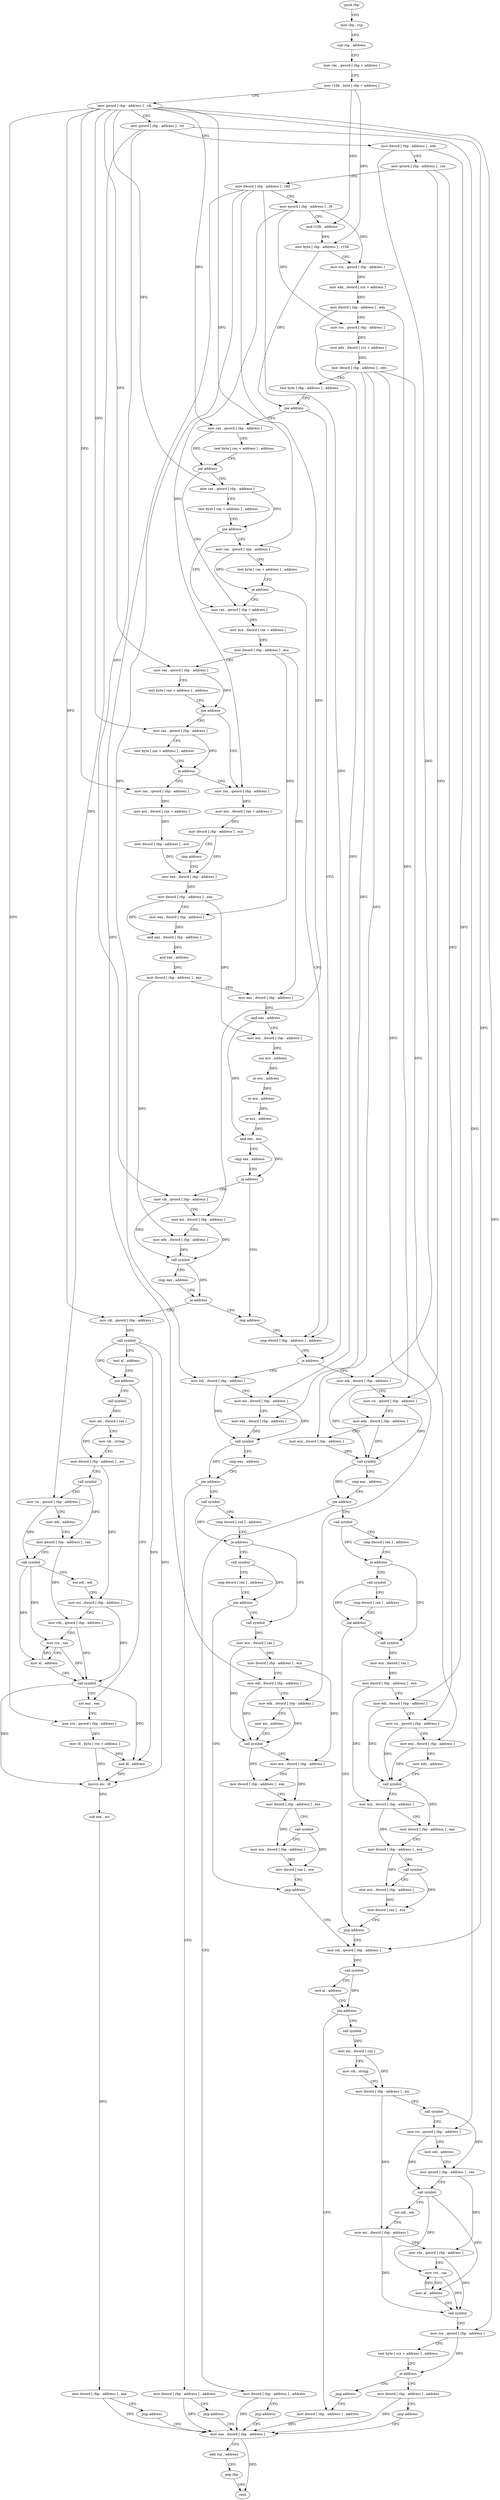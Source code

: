 digraph "func" {
"4237984" [label = "push rbp" ]
"4237985" [label = "mov rbp , rsp" ]
"4237988" [label = "sub rsp , address" ]
"4237995" [label = "mov rax , qword [ rbp + address ]" ]
"4237999" [label = "mov r10b , byte [ rbp + address ]" ]
"4238003" [label = "mov qword [ rbp - address ] , rdi" ]
"4238007" [label = "mov qword [ rbp - address ] , rsi" ]
"4238011" [label = "mov dword [ rbp - address ] , edx" ]
"4238014" [label = "mov qword [ rbp - address ] , rcx" ]
"4238018" [label = "mov dword [ rbp - address ] , r8d" ]
"4238022" [label = "mov qword [ rbp - address ] , r9" ]
"4238026" [label = "and r10b , address" ]
"4238030" [label = "mov byte [ rbp - address ] , r10b" ]
"4238034" [label = "mov rcx , qword [ rbp - address ]" ]
"4238038" [label = "mov edx , dword [ rcx + address ]" ]
"4238041" [label = "mov dword [ rbp - address ] , edx" ]
"4238044" [label = "mov rcx , qword [ rbp - address ]" ]
"4238048" [label = "mov edx , dword [ rcx + address ]" ]
"4238051" [label = "mov dword [ rbp - address ] , edx" ]
"4238054" [label = "test byte [ rbp - address ] , address" ]
"4238058" [label = "jne address" ]
"4238365" [label = "cmp dword [ rbp - address ] , address" ]
"4238064" [label = "mov rax , qword [ rbp - address ]" ]
"4238369" [label = "je address" ]
"4238488" [label = "mov edi , dword [ rbp - address ]" ]
"4238375" [label = "mov edi , dword [ rbp - address ]" ]
"4238068" [label = "test byte [ rax + address ] , address" ]
"4238072" [label = "jne address" ]
"4238106" [label = "mov rax , qword [ rbp + address ]" ]
"4238078" [label = "mov rax , qword [ rbp - address ]" ]
"4238491" [label = "mov rsi , qword [ rbp - address ]" ]
"4238495" [label = "mov edx , dword [ rbp - address ]" ]
"4238498" [label = "mov ecx , dword [ rbp - address ]" ]
"4238501" [label = "call symbol" ]
"4238506" [label = "cmp eax , address" ]
"4238509" [label = "jne address" ]
"4238527" [label = "call symbol" ]
"4238515" [label = "mov dword [ rbp - address ] , address" ]
"4238378" [label = "mov esi , dword [ rbp - address ]" ]
"4238381" [label = "mov edx , dword [ rbp - address ]" ]
"4238384" [label = "call symbol" ]
"4238389" [label = "cmp eax , address" ]
"4238392" [label = "jne address" ]
"4238410" [label = "call symbol" ]
"4238398" [label = "mov dword [ rbp - address ] , address" ]
"4238110" [label = "mov ecx , dword [ rax + address ]" ]
"4238113" [label = "mov dword [ rbp - address ] , ecx" ]
"4238116" [label = "mov rax , qword [ rbp - address ]" ]
"4238120" [label = "test byte [ rax + address ] , address" ]
"4238124" [label = "jne address" ]
"4238144" [label = "mov rax , qword [ rbp - address ]" ]
"4238130" [label = "mov rax , qword [ rbp - address ]" ]
"4238082" [label = "test byte [ rax + address ] , address" ]
"4238086" [label = "jne address" ]
"4238092" [label = "mov rax , qword [ rbp - address ]" ]
"4238532" [label = "cmp dword [ rax ] , address" ]
"4238535" [label = "je address" ]
"4238555" [label = "call symbol" ]
"4238541" [label = "call symbol" ]
"4238522" [label = "jmp address" ]
"4238732" [label = "mov eax , dword [ rbp - address ]" ]
"4238415" [label = "cmp dword [ rax ] , address" ]
"4238418" [label = "je address" ]
"4238438" [label = "call symbol" ]
"4238424" [label = "call symbol" ]
"4238405" [label = "jmp address" ]
"4238148" [label = "mov ecx , dword [ rax + address ]" ]
"4238151" [label = "mov dword [ rbp - address ] , ecx" ]
"4238154" [label = "jmp address" ]
"4238169" [label = "mov eax , dword [ rbp - address ]" ]
"4238134" [label = "test byte [ rax + address ] , address" ]
"4238138" [label = "je address" ]
"4238159" [label = "mov rax , qword [ rbp - address ]" ]
"4238096" [label = "test byte [ rax + address ] , address" ]
"4238100" [label = "je address" ]
"4238560" [label = "mov ecx , dword [ rax ]" ]
"4238562" [label = "mov dword [ rbp - address ] , ecx" ]
"4238565" [label = "mov edi , dword [ rbp - address ]" ]
"4238568" [label = "mov rsi , qword [ rbp - address ]" ]
"4238572" [label = "mov ecx , dword [ rbp - address ]" ]
"4238575" [label = "mov edx , address" ]
"4238580" [label = "call symbol" ]
"4238585" [label = "mov ecx , dword [ rbp - address ]" ]
"4238588" [label = "mov dword [ rbp - address ] , eax" ]
"4238591" [label = "mov dword [ rbp - address ] , ecx" ]
"4238594" [label = "call symbol" ]
"4238599" [label = "mov ecx , dword [ rbp - address ]" ]
"4238602" [label = "mov dword [ rax ] , ecx" ]
"4238604" [label = "jmp address" ]
"4238546" [label = "cmp dword [ rax ] , address" ]
"4238549" [label = "jne address" ]
"4238735" [label = "add rsp , address" ]
"4238742" [label = "pop rbp" ]
"4238743" [label = "retn" ]
"4238443" [label = "mov ecx , dword [ rax ]" ]
"4238445" [label = "mov dword [ rbp - address ] , ecx" ]
"4238448" [label = "mov edi , dword [ rbp - address ]" ]
"4238451" [label = "mov edx , dword [ rbp - address ]" ]
"4238454" [label = "mov esi , address" ]
"4238459" [label = "call symbol" ]
"4238464" [label = "mov ecx , dword [ rbp - address ]" ]
"4238467" [label = "mov dword [ rbp - address ] , eax" ]
"4238470" [label = "mov dword [ rbp - address ] , ecx" ]
"4238473" [label = "call symbol" ]
"4238478" [label = "mov ecx , dword [ rbp - address ]" ]
"4238481" [label = "mov dword [ rax ] , ecx" ]
"4238483" [label = "jmp address" ]
"4238429" [label = "cmp dword [ rax ] , address" ]
"4238432" [label = "jne address" ]
"4238172" [label = "mov dword [ rbp - address ] , eax" ]
"4238175" [label = "mov eax , dword [ rbp - address ]" ]
"4238178" [label = "and eax , dword [ rbp - address ]" ]
"4238181" [label = "and eax , address" ]
"4238186" [label = "mov dword [ rbp - address ] , eax" ]
"4238189" [label = "mov eax , dword [ rbp - address ]" ]
"4238192" [label = "and eax , address" ]
"4238197" [label = "mov ecx , dword [ rbp - address ]" ]
"4238200" [label = "xor ecx , address" ]
"4238203" [label = "or ecx , address" ]
"4238209" [label = "or ecx , address" ]
"4238215" [label = "or ecx , address" ]
"4238221" [label = "and eax , ecx" ]
"4238223" [label = "cmp eax , address" ]
"4238226" [label = "je address" ]
"4238360" [label = "jmp address" ]
"4238232" [label = "mov rdi , qword [ rbp - address ]" ]
"4238163" [label = "mov ecx , dword [ rax + address ]" ]
"4238166" [label = "mov dword [ rbp - address ] , ecx" ]
"4238609" [label = "mov rdi , qword [ rbp - address ]" ]
"4238613" [label = "call symbol" ]
"4238618" [label = "test al , address" ]
"4238620" [label = "jne address" ]
"4238725" [label = "mov dword [ rbp - address ] , address" ]
"4238626" [label = "call symbol" ]
"4238236" [label = "mov esi , dword [ rbp - address ]" ]
"4238239" [label = "mov edx , dword [ rbp - address ]" ]
"4238242" [label = "call symbol" ]
"4238247" [label = "cmp eax , address" ]
"4238250" [label = "je address" ]
"4238256" [label = "mov rdi , qword [ rbp - address ]" ]
"4238631" [label = "mov esi , dword [ rax ]" ]
"4238633" [label = "mov rdi , string" ]
"4238643" [label = "mov dword [ rbp - address ] , esi" ]
"4238646" [label = "call symbol" ]
"4238651" [label = "mov rsi , qword [ rbp - address ]" ]
"4238655" [label = "mov edi , address" ]
"4238660" [label = "mov qword [ rbp - address ] , rax" ]
"4238667" [label = "call symbol" ]
"4238672" [label = "xor edi , edi" ]
"4238674" [label = "mov esi , dword [ rbp - address ]" ]
"4238677" [label = "mov rdx , qword [ rbp - address ]" ]
"4238684" [label = "mov rcx , rax" ]
"4238687" [label = "mov al , address" ]
"4238689" [label = "call symbol" ]
"4238694" [label = "mov rcx , qword [ rbp - address ]" ]
"4238698" [label = "test byte [ rcx + address ] , address" ]
"4238702" [label = "je address" ]
"4238720" [label = "jmp address" ]
"4238708" [label = "mov dword [ rbp - address ] , address" ]
"4238260" [label = "call symbol" ]
"4238265" [label = "test al , address" ]
"4238267" [label = "jne address" ]
"4238335" [label = "xor eax , eax" ]
"4238273" [label = "call symbol" ]
"4238715" [label = "jmp address" ]
"4238337" [label = "mov rcx , qword [ rbp - address ]" ]
"4238341" [label = "mov dl , byte [ rcx + address ]" ]
"4238344" [label = "and dl , address" ]
"4238347" [label = "movzx esi , dl" ]
"4238350" [label = "sub eax , esi" ]
"4238352" [label = "mov dword [ rbp - address ] , eax" ]
"4238355" [label = "jmp address" ]
"4238278" [label = "mov esi , dword [ rax ]" ]
"4238280" [label = "mov rdi , string" ]
"4238290" [label = "mov dword [ rbp - address ] , esi" ]
"4238293" [label = "call symbol" ]
"4238298" [label = "mov rsi , qword [ rbp - address ]" ]
"4238302" [label = "mov edi , address" ]
"4238307" [label = "mov qword [ rbp - address ] , rax" ]
"4238311" [label = "call symbol" ]
"4238316" [label = "xor edi , edi" ]
"4238318" [label = "mov esi , dword [ rbp - address ]" ]
"4238321" [label = "mov rdx , qword [ rbp - address ]" ]
"4238325" [label = "mov rcx , rax" ]
"4238328" [label = "mov al , address" ]
"4238330" [label = "call symbol" ]
"4237984" -> "4237985" [ label = "CFG" ]
"4237985" -> "4237988" [ label = "CFG" ]
"4237988" -> "4237995" [ label = "CFG" ]
"4237995" -> "4237999" [ label = "CFG" ]
"4237999" -> "4238003" [ label = "CFG" ]
"4237999" -> "4238026" [ label = "DFG" ]
"4237999" -> "4238030" [ label = "DFG" ]
"4238003" -> "4238007" [ label = "CFG" ]
"4238003" -> "4238064" [ label = "DFG" ]
"4238003" -> "4238116" [ label = "DFG" ]
"4238003" -> "4238078" [ label = "DFG" ]
"4238003" -> "4238130" [ label = "DFG" ]
"4238003" -> "4238092" [ label = "DFG" ]
"4238003" -> "4238159" [ label = "DFG" ]
"4238003" -> "4238609" [ label = "DFG" ]
"4238003" -> "4238256" [ label = "DFG" ]
"4238003" -> "4238694" [ label = "DFG" ]
"4238003" -> "4238337" [ label = "DFG" ]
"4238007" -> "4238011" [ label = "CFG" ]
"4238007" -> "4238232" [ label = "DFG" ]
"4238007" -> "4238651" [ label = "DFG" ]
"4238007" -> "4238298" [ label = "DFG" ]
"4238011" -> "4238014" [ label = "CFG" ]
"4238011" -> "4238488" [ label = "DFG" ]
"4238011" -> "4238565" [ label = "DFG" ]
"4238014" -> "4238018" [ label = "CFG" ]
"4238014" -> "4238491" [ label = "DFG" ]
"4238014" -> "4238568" [ label = "DFG" ]
"4238018" -> "4238022" [ label = "CFG" ]
"4238018" -> "4238369" [ label = "DFG" ]
"4238018" -> "4238375" [ label = "DFG" ]
"4238018" -> "4238448" [ label = "DFG" ]
"4238018" -> "4238236" [ label = "DFG" ]
"4238022" -> "4238026" [ label = "CFG" ]
"4238022" -> "4238034" [ label = "DFG" ]
"4238022" -> "4238044" [ label = "DFG" ]
"4238022" -> "4238144" [ label = "DFG" ]
"4238026" -> "4238030" [ label = "DFG" ]
"4238030" -> "4238034" [ label = "CFG" ]
"4238030" -> "4238058" [ label = "DFG" ]
"4238034" -> "4238038" [ label = "DFG" ]
"4238038" -> "4238041" [ label = "DFG" ]
"4238041" -> "4238044" [ label = "CFG" ]
"4238041" -> "4238495" [ label = "DFG" ]
"4238041" -> "4238378" [ label = "DFG" ]
"4238044" -> "4238048" [ label = "DFG" ]
"4238048" -> "4238051" [ label = "DFG" ]
"4238051" -> "4238054" [ label = "CFG" ]
"4238051" -> "4238498" [ label = "DFG" ]
"4238051" -> "4238381" [ label = "DFG" ]
"4238051" -> "4238572" [ label = "DFG" ]
"4238051" -> "4238451" [ label = "DFG" ]
"4238054" -> "4238058" [ label = "CFG" ]
"4238058" -> "4238365" [ label = "CFG" ]
"4238058" -> "4238064" [ label = "CFG" ]
"4238365" -> "4238369" [ label = "CFG" ]
"4238064" -> "4238068" [ label = "CFG" ]
"4238064" -> "4238072" [ label = "DFG" ]
"4238369" -> "4238488" [ label = "CFG" ]
"4238369" -> "4238375" [ label = "CFG" ]
"4238488" -> "4238491" [ label = "CFG" ]
"4238488" -> "4238501" [ label = "DFG" ]
"4238375" -> "4238378" [ label = "CFG" ]
"4238375" -> "4238384" [ label = "DFG" ]
"4238068" -> "4238072" [ label = "CFG" ]
"4238072" -> "4238106" [ label = "CFG" ]
"4238072" -> "4238078" [ label = "CFG" ]
"4238106" -> "4238110" [ label = "DFG" ]
"4238078" -> "4238082" [ label = "CFG" ]
"4238078" -> "4238086" [ label = "DFG" ]
"4238491" -> "4238495" [ label = "CFG" ]
"4238491" -> "4238501" [ label = "DFG" ]
"4238495" -> "4238498" [ label = "CFG" ]
"4238495" -> "4238501" [ label = "DFG" ]
"4238498" -> "4238501" [ label = "DFG" ]
"4238501" -> "4238506" [ label = "CFG" ]
"4238501" -> "4238509" [ label = "DFG" ]
"4238506" -> "4238509" [ label = "CFG" ]
"4238509" -> "4238527" [ label = "CFG" ]
"4238509" -> "4238515" [ label = "CFG" ]
"4238527" -> "4238532" [ label = "CFG" ]
"4238527" -> "4238535" [ label = "DFG" ]
"4238515" -> "4238522" [ label = "CFG" ]
"4238515" -> "4238732" [ label = "DFG" ]
"4238378" -> "4238381" [ label = "CFG" ]
"4238378" -> "4238384" [ label = "DFG" ]
"4238381" -> "4238384" [ label = "DFG" ]
"4238384" -> "4238389" [ label = "CFG" ]
"4238384" -> "4238392" [ label = "DFG" ]
"4238389" -> "4238392" [ label = "CFG" ]
"4238392" -> "4238410" [ label = "CFG" ]
"4238392" -> "4238398" [ label = "CFG" ]
"4238410" -> "4238415" [ label = "CFG" ]
"4238410" -> "4238418" [ label = "DFG" ]
"4238398" -> "4238405" [ label = "CFG" ]
"4238398" -> "4238732" [ label = "DFG" ]
"4238110" -> "4238113" [ label = "DFG" ]
"4238113" -> "4238116" [ label = "CFG" ]
"4238113" -> "4238175" [ label = "DFG" ]
"4238113" -> "4238189" [ label = "DFG" ]
"4238116" -> "4238120" [ label = "CFG" ]
"4238116" -> "4238124" [ label = "DFG" ]
"4238120" -> "4238124" [ label = "CFG" ]
"4238124" -> "4238144" [ label = "CFG" ]
"4238124" -> "4238130" [ label = "CFG" ]
"4238144" -> "4238148" [ label = "DFG" ]
"4238130" -> "4238134" [ label = "CFG" ]
"4238130" -> "4238138" [ label = "DFG" ]
"4238082" -> "4238086" [ label = "CFG" ]
"4238086" -> "4238106" [ label = "CFG" ]
"4238086" -> "4238092" [ label = "CFG" ]
"4238092" -> "4238096" [ label = "CFG" ]
"4238092" -> "4238100" [ label = "DFG" ]
"4238532" -> "4238535" [ label = "CFG" ]
"4238535" -> "4238555" [ label = "CFG" ]
"4238535" -> "4238541" [ label = "CFG" ]
"4238555" -> "4238560" [ label = "DFG" ]
"4238541" -> "4238546" [ label = "CFG" ]
"4238541" -> "4238549" [ label = "DFG" ]
"4238522" -> "4238732" [ label = "CFG" ]
"4238732" -> "4238735" [ label = "CFG" ]
"4238732" -> "4238743" [ label = "DFG" ]
"4238415" -> "4238418" [ label = "CFG" ]
"4238418" -> "4238438" [ label = "CFG" ]
"4238418" -> "4238424" [ label = "CFG" ]
"4238438" -> "4238443" [ label = "DFG" ]
"4238424" -> "4238429" [ label = "CFG" ]
"4238424" -> "4238432" [ label = "DFG" ]
"4238405" -> "4238732" [ label = "CFG" ]
"4238148" -> "4238151" [ label = "DFG" ]
"4238151" -> "4238154" [ label = "CFG" ]
"4238151" -> "4238169" [ label = "DFG" ]
"4238154" -> "4238169" [ label = "CFG" ]
"4238169" -> "4238172" [ label = "DFG" ]
"4238134" -> "4238138" [ label = "CFG" ]
"4238138" -> "4238159" [ label = "CFG" ]
"4238138" -> "4238144" [ label = "CFG" ]
"4238159" -> "4238163" [ label = "DFG" ]
"4238096" -> "4238100" [ label = "CFG" ]
"4238100" -> "4238365" [ label = "CFG" ]
"4238100" -> "4238106" [ label = "CFG" ]
"4238560" -> "4238562" [ label = "DFG" ]
"4238562" -> "4238565" [ label = "CFG" ]
"4238562" -> "4238585" [ label = "DFG" ]
"4238565" -> "4238568" [ label = "CFG" ]
"4238565" -> "4238580" [ label = "DFG" ]
"4238568" -> "4238572" [ label = "CFG" ]
"4238568" -> "4238580" [ label = "DFG" ]
"4238572" -> "4238575" [ label = "CFG" ]
"4238572" -> "4238580" [ label = "DFG" ]
"4238575" -> "4238580" [ label = "CFG" ]
"4238580" -> "4238585" [ label = "CFG" ]
"4238580" -> "4238588" [ label = "DFG" ]
"4238585" -> "4238588" [ label = "CFG" ]
"4238585" -> "4238591" [ label = "DFG" ]
"4238588" -> "4238591" [ label = "CFG" ]
"4238591" -> "4238594" [ label = "CFG" ]
"4238591" -> "4238599" [ label = "DFG" ]
"4238594" -> "4238599" [ label = "CFG" ]
"4238594" -> "4238602" [ label = "DFG" ]
"4238599" -> "4238602" [ label = "DFG" ]
"4238602" -> "4238604" [ label = "CFG" ]
"4238604" -> "4238609" [ label = "CFG" ]
"4238546" -> "4238549" [ label = "CFG" ]
"4238549" -> "4238604" [ label = "CFG" ]
"4238549" -> "4238555" [ label = "CFG" ]
"4238735" -> "4238742" [ label = "CFG" ]
"4238742" -> "4238743" [ label = "CFG" ]
"4238443" -> "4238445" [ label = "DFG" ]
"4238443" -> "4238459" [ label = "DFG" ]
"4238445" -> "4238448" [ label = "CFG" ]
"4238445" -> "4238464" [ label = "DFG" ]
"4238448" -> "4238451" [ label = "CFG" ]
"4238448" -> "4238459" [ label = "DFG" ]
"4238451" -> "4238454" [ label = "CFG" ]
"4238451" -> "4238459" [ label = "DFG" ]
"4238454" -> "4238459" [ label = "CFG" ]
"4238459" -> "4238464" [ label = "CFG" ]
"4238459" -> "4238467" [ label = "DFG" ]
"4238464" -> "4238467" [ label = "CFG" ]
"4238464" -> "4238470" [ label = "DFG" ]
"4238467" -> "4238470" [ label = "CFG" ]
"4238470" -> "4238473" [ label = "CFG" ]
"4238470" -> "4238478" [ label = "DFG" ]
"4238473" -> "4238478" [ label = "CFG" ]
"4238473" -> "4238481" [ label = "DFG" ]
"4238478" -> "4238481" [ label = "DFG" ]
"4238481" -> "4238483" [ label = "CFG" ]
"4238483" -> "4238609" [ label = "CFG" ]
"4238429" -> "4238432" [ label = "CFG" ]
"4238432" -> "4238483" [ label = "CFG" ]
"4238432" -> "4238438" [ label = "CFG" ]
"4238172" -> "4238175" [ label = "CFG" ]
"4238172" -> "4238178" [ label = "DFG" ]
"4238172" -> "4238197" [ label = "DFG" ]
"4238175" -> "4238178" [ label = "DFG" ]
"4238178" -> "4238181" [ label = "DFG" ]
"4238181" -> "4238186" [ label = "DFG" ]
"4238186" -> "4238189" [ label = "CFG" ]
"4238186" -> "4238239" [ label = "DFG" ]
"4238189" -> "4238192" [ label = "DFG" ]
"4238192" -> "4238197" [ label = "CFG" ]
"4238192" -> "4238221" [ label = "DFG" ]
"4238197" -> "4238200" [ label = "DFG" ]
"4238200" -> "4238203" [ label = "DFG" ]
"4238203" -> "4238209" [ label = "DFG" ]
"4238209" -> "4238215" [ label = "DFG" ]
"4238215" -> "4238221" [ label = "DFG" ]
"4238221" -> "4238223" [ label = "CFG" ]
"4238221" -> "4238226" [ label = "DFG" ]
"4238223" -> "4238226" [ label = "CFG" ]
"4238226" -> "4238360" [ label = "CFG" ]
"4238226" -> "4238232" [ label = "CFG" ]
"4238360" -> "4238365" [ label = "CFG" ]
"4238232" -> "4238236" [ label = "CFG" ]
"4238232" -> "4238242" [ label = "DFG" ]
"4238163" -> "4238166" [ label = "DFG" ]
"4238166" -> "4238169" [ label = "DFG" ]
"4238609" -> "4238613" [ label = "DFG" ]
"4238613" -> "4238618" [ label = "CFG" ]
"4238613" -> "4238620" [ label = "DFG" ]
"4238618" -> "4238620" [ label = "CFG" ]
"4238620" -> "4238725" [ label = "CFG" ]
"4238620" -> "4238626" [ label = "CFG" ]
"4238725" -> "4238732" [ label = "DFG" ]
"4238626" -> "4238631" [ label = "DFG" ]
"4238236" -> "4238239" [ label = "CFG" ]
"4238236" -> "4238242" [ label = "DFG" ]
"4238239" -> "4238242" [ label = "DFG" ]
"4238242" -> "4238247" [ label = "CFG" ]
"4238242" -> "4238250" [ label = "DFG" ]
"4238247" -> "4238250" [ label = "CFG" ]
"4238250" -> "4238360" [ label = "CFG" ]
"4238250" -> "4238256" [ label = "CFG" ]
"4238256" -> "4238260" [ label = "DFG" ]
"4238631" -> "4238633" [ label = "CFG" ]
"4238631" -> "4238643" [ label = "DFG" ]
"4238633" -> "4238643" [ label = "CFG" ]
"4238643" -> "4238646" [ label = "CFG" ]
"4238643" -> "4238674" [ label = "DFG" ]
"4238646" -> "4238651" [ label = "CFG" ]
"4238646" -> "4238660" [ label = "DFG" ]
"4238651" -> "4238655" [ label = "CFG" ]
"4238651" -> "4238667" [ label = "DFG" ]
"4238655" -> "4238660" [ label = "CFG" ]
"4238660" -> "4238667" [ label = "CFG" ]
"4238660" -> "4238677" [ label = "DFG" ]
"4238667" -> "4238672" [ label = "CFG" ]
"4238667" -> "4238684" [ label = "DFG" ]
"4238667" -> "4238687" [ label = "DFG" ]
"4238672" -> "4238674" [ label = "CFG" ]
"4238674" -> "4238677" [ label = "CFG" ]
"4238674" -> "4238689" [ label = "DFG" ]
"4238677" -> "4238684" [ label = "CFG" ]
"4238677" -> "4238689" [ label = "DFG" ]
"4238684" -> "4238687" [ label = "CFG" ]
"4238684" -> "4238689" [ label = "DFG" ]
"4238687" -> "4238689" [ label = "CFG" ]
"4238687" -> "4238684" [ label = "DFG" ]
"4238689" -> "4238694" [ label = "CFG" ]
"4238694" -> "4238698" [ label = "CFG" ]
"4238694" -> "4238702" [ label = "DFG" ]
"4238698" -> "4238702" [ label = "CFG" ]
"4238702" -> "4238720" [ label = "CFG" ]
"4238702" -> "4238708" [ label = "CFG" ]
"4238720" -> "4238725" [ label = "CFG" ]
"4238708" -> "4238715" [ label = "CFG" ]
"4238708" -> "4238732" [ label = "DFG" ]
"4238260" -> "4238265" [ label = "CFG" ]
"4238260" -> "4238267" [ label = "DFG" ]
"4238260" -> "4238344" [ label = "DFG" ]
"4238260" -> "4238347" [ label = "DFG" ]
"4238265" -> "4238267" [ label = "CFG" ]
"4238267" -> "4238335" [ label = "CFG" ]
"4238267" -> "4238273" [ label = "CFG" ]
"4238335" -> "4238337" [ label = "CFG" ]
"4238273" -> "4238278" [ label = "DFG" ]
"4238715" -> "4238732" [ label = "CFG" ]
"4238337" -> "4238341" [ label = "DFG" ]
"4238341" -> "4238344" [ label = "DFG" ]
"4238341" -> "4238347" [ label = "DFG" ]
"4238344" -> "4238347" [ label = "DFG" ]
"4238347" -> "4238350" [ label = "DFG" ]
"4238350" -> "4238352" [ label = "DFG" ]
"4238352" -> "4238355" [ label = "CFG" ]
"4238352" -> "4238732" [ label = "DFG" ]
"4238355" -> "4238732" [ label = "CFG" ]
"4238278" -> "4238280" [ label = "CFG" ]
"4238278" -> "4238290" [ label = "DFG" ]
"4238280" -> "4238290" [ label = "CFG" ]
"4238290" -> "4238293" [ label = "CFG" ]
"4238290" -> "4238318" [ label = "DFG" ]
"4238293" -> "4238298" [ label = "CFG" ]
"4238293" -> "4238307" [ label = "DFG" ]
"4238298" -> "4238302" [ label = "CFG" ]
"4238298" -> "4238311" [ label = "DFG" ]
"4238302" -> "4238307" [ label = "CFG" ]
"4238307" -> "4238311" [ label = "CFG" ]
"4238307" -> "4238321" [ label = "DFG" ]
"4238311" -> "4238316" [ label = "CFG" ]
"4238311" -> "4238325" [ label = "DFG" ]
"4238311" -> "4238328" [ label = "DFG" ]
"4238316" -> "4238318" [ label = "CFG" ]
"4238318" -> "4238321" [ label = "CFG" ]
"4238318" -> "4238330" [ label = "DFG" ]
"4238321" -> "4238325" [ label = "CFG" ]
"4238321" -> "4238330" [ label = "DFG" ]
"4238325" -> "4238328" [ label = "CFG" ]
"4238325" -> "4238330" [ label = "DFG" ]
"4238328" -> "4238330" [ label = "CFG" ]
"4238328" -> "4238325" [ label = "DFG" ]
"4238330" -> "4238335" [ label = "CFG" ]
"4238330" -> "4238344" [ label = "DFG" ]
"4238330" -> "4238347" [ label = "DFG" ]
}
